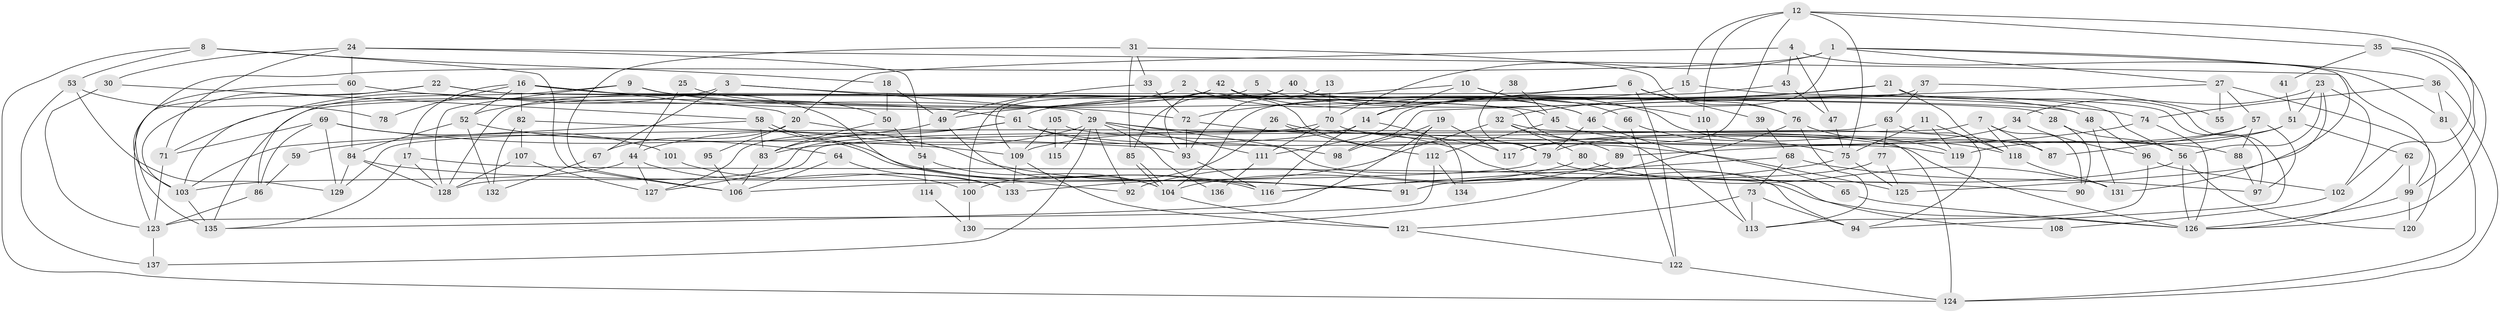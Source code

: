 // coarse degree distribution, {8: 0.09302325581395349, 2: 0.13953488372093023, 5: 0.1744186046511628, 3: 0.12790697674418605, 6: 0.10465116279069768, 7: 0.16279069767441862, 4: 0.13953488372093023, 10: 0.011627906976744186, 9: 0.03488372093023256, 11: 0.011627906976744186}
// Generated by graph-tools (version 1.1) at 2025/41/03/06/25 10:41:56]
// undirected, 137 vertices, 274 edges
graph export_dot {
graph [start="1"]
  node [color=gray90,style=filled];
  1;
  2;
  3;
  4;
  5;
  6;
  7;
  8;
  9;
  10;
  11;
  12;
  13;
  14;
  15;
  16;
  17;
  18;
  19;
  20;
  21;
  22;
  23;
  24;
  25;
  26;
  27;
  28;
  29;
  30;
  31;
  32;
  33;
  34;
  35;
  36;
  37;
  38;
  39;
  40;
  41;
  42;
  43;
  44;
  45;
  46;
  47;
  48;
  49;
  50;
  51;
  52;
  53;
  54;
  55;
  56;
  57;
  58;
  59;
  60;
  61;
  62;
  63;
  64;
  65;
  66;
  67;
  68;
  69;
  70;
  71;
  72;
  73;
  74;
  75;
  76;
  77;
  78;
  79;
  80;
  81;
  82;
  83;
  84;
  85;
  86;
  87;
  88;
  89;
  90;
  91;
  92;
  93;
  94;
  95;
  96;
  97;
  98;
  99;
  100;
  101;
  102;
  103;
  104;
  105;
  106;
  107;
  108;
  109;
  110;
  111;
  112;
  113;
  114;
  115;
  116;
  117;
  118;
  119;
  120;
  121;
  122;
  123;
  124;
  125;
  126;
  127;
  128;
  129;
  130;
  131;
  132;
  133;
  134;
  135;
  136;
  137;
  1 -- 103;
  1 -- 125;
  1 -- 27;
  1 -- 36;
  1 -- 46;
  1 -- 70;
  2 -- 71;
  2 -- 46;
  3 -- 29;
  3 -- 103;
  3 -- 45;
  3 -- 67;
  4 -- 20;
  4 -- 81;
  4 -- 43;
  4 -- 47;
  5 -- 128;
  5 -- 48;
  6 -- 122;
  6 -- 135;
  6 -- 14;
  6 -- 39;
  6 -- 76;
  7 -- 129;
  7 -- 118;
  7 -- 87;
  7 -- 90;
  8 -- 124;
  8 -- 18;
  8 -- 53;
  8 -- 106;
  9 -- 74;
  9 -- 61;
  9 -- 86;
  9 -- 128;
  10 -- 14;
  10 -- 110;
  10 -- 49;
  10 -- 66;
  11 -- 75;
  11 -- 119;
  11 -- 118;
  12 -- 35;
  12 -- 117;
  12 -- 15;
  12 -- 75;
  12 -- 99;
  12 -- 110;
  13 -- 93;
  13 -- 70;
  14 -- 116;
  14 -- 83;
  14 -- 134;
  15 -- 97;
  15 -- 61;
  16 -- 48;
  16 -- 17;
  16 -- 20;
  16 -- 52;
  16 -- 78;
  16 -- 82;
  16 -- 92;
  17 -- 126;
  17 -- 128;
  17 -- 135;
  18 -- 50;
  18 -- 49;
  19 -- 98;
  19 -- 91;
  19 -- 117;
  19 -- 135;
  20 -- 91;
  20 -- 67;
  20 -- 95;
  21 -- 94;
  21 -- 72;
  21 -- 32;
  21 -- 118;
  22 -- 113;
  22 -- 103;
  22 -- 28;
  22 -- 123;
  23 -- 51;
  23 -- 56;
  23 -- 34;
  23 -- 102;
  23 -- 131;
  24 -- 30;
  24 -- 60;
  24 -- 54;
  24 -- 71;
  24 -- 99;
  25 -- 44;
  25 -- 50;
  26 -- 87;
  26 -- 100;
  26 -- 112;
  27 -- 120;
  27 -- 55;
  27 -- 57;
  27 -- 98;
  28 -- 90;
  28 -- 56;
  29 -- 92;
  29 -- 111;
  29 -- 44;
  29 -- 94;
  29 -- 108;
  29 -- 115;
  29 -- 136;
  29 -- 137;
  30 -- 58;
  30 -- 123;
  31 -- 106;
  31 -- 76;
  31 -- 33;
  31 -- 85;
  32 -- 124;
  32 -- 80;
  32 -- 89;
  32 -- 133;
  33 -- 72;
  33 -- 49;
  34 -- 109;
  34 -- 96;
  35 -- 102;
  35 -- 126;
  35 -- 41;
  36 -- 74;
  36 -- 81;
  36 -- 124;
  37 -- 104;
  37 -- 63;
  37 -- 55;
  38 -- 45;
  38 -- 79;
  39 -- 68;
  40 -- 56;
  40 -- 85;
  40 -- 46;
  40 -- 93;
  40 -- 109;
  41 -- 51;
  42 -- 79;
  42 -- 52;
  42 -- 100;
  42 -- 119;
  43 -- 47;
  43 -- 111;
  44 -- 103;
  44 -- 100;
  44 -- 127;
  45 -- 112;
  45 -- 88;
  46 -- 65;
  46 -- 79;
  47 -- 75;
  48 -- 131;
  48 -- 96;
  49 -- 59;
  49 -- 104;
  50 -- 54;
  50 -- 83;
  51 -- 79;
  51 -- 62;
  51 -- 119;
  52 -- 132;
  52 -- 64;
  52 -- 84;
  53 -- 137;
  53 -- 78;
  53 -- 129;
  54 -- 104;
  54 -- 114;
  56 -- 126;
  56 -- 91;
  56 -- 120;
  57 -- 117;
  57 -- 87;
  57 -- 88;
  57 -- 97;
  58 -- 83;
  58 -- 116;
  58 -- 116;
  58 -- 103;
  59 -- 86;
  60 -- 84;
  60 -- 135;
  60 -- 72;
  61 -- 127;
  61 -- 83;
  61 -- 98;
  61 -- 125;
  62 -- 99;
  62 -- 126;
  63 -- 77;
  63 -- 94;
  63 -- 127;
  64 -- 106;
  64 -- 133;
  65 -- 126;
  66 -- 75;
  66 -- 122;
  67 -- 132;
  68 -- 97;
  68 -- 116;
  68 -- 73;
  69 -- 71;
  69 -- 109;
  69 -- 86;
  69 -- 101;
  69 -- 129;
  70 -- 128;
  70 -- 111;
  70 -- 126;
  71 -- 123;
  72 -- 93;
  72 -- 117;
  73 -- 121;
  73 -- 94;
  73 -- 113;
  74 -- 89;
  74 -- 126;
  75 -- 116;
  75 -- 125;
  76 -- 118;
  76 -- 113;
  76 -- 130;
  77 -- 125;
  77 -- 91;
  79 -- 106;
  79 -- 90;
  80 -- 131;
  80 -- 92;
  81 -- 124;
  82 -- 107;
  82 -- 93;
  82 -- 132;
  83 -- 106;
  84 -- 129;
  84 -- 91;
  84 -- 128;
  85 -- 104;
  85 -- 104;
  86 -- 123;
  88 -- 97;
  89 -- 104;
  93 -- 116;
  95 -- 106;
  96 -- 113;
  96 -- 102;
  99 -- 120;
  99 -- 126;
  100 -- 130;
  101 -- 133;
  102 -- 108;
  103 -- 135;
  104 -- 121;
  105 -- 109;
  105 -- 119;
  105 -- 115;
  107 -- 128;
  107 -- 127;
  109 -- 133;
  109 -- 121;
  110 -- 113;
  111 -- 136;
  112 -- 123;
  112 -- 134;
  114 -- 130;
  118 -- 131;
  121 -- 122;
  122 -- 124;
  123 -- 137;
}
